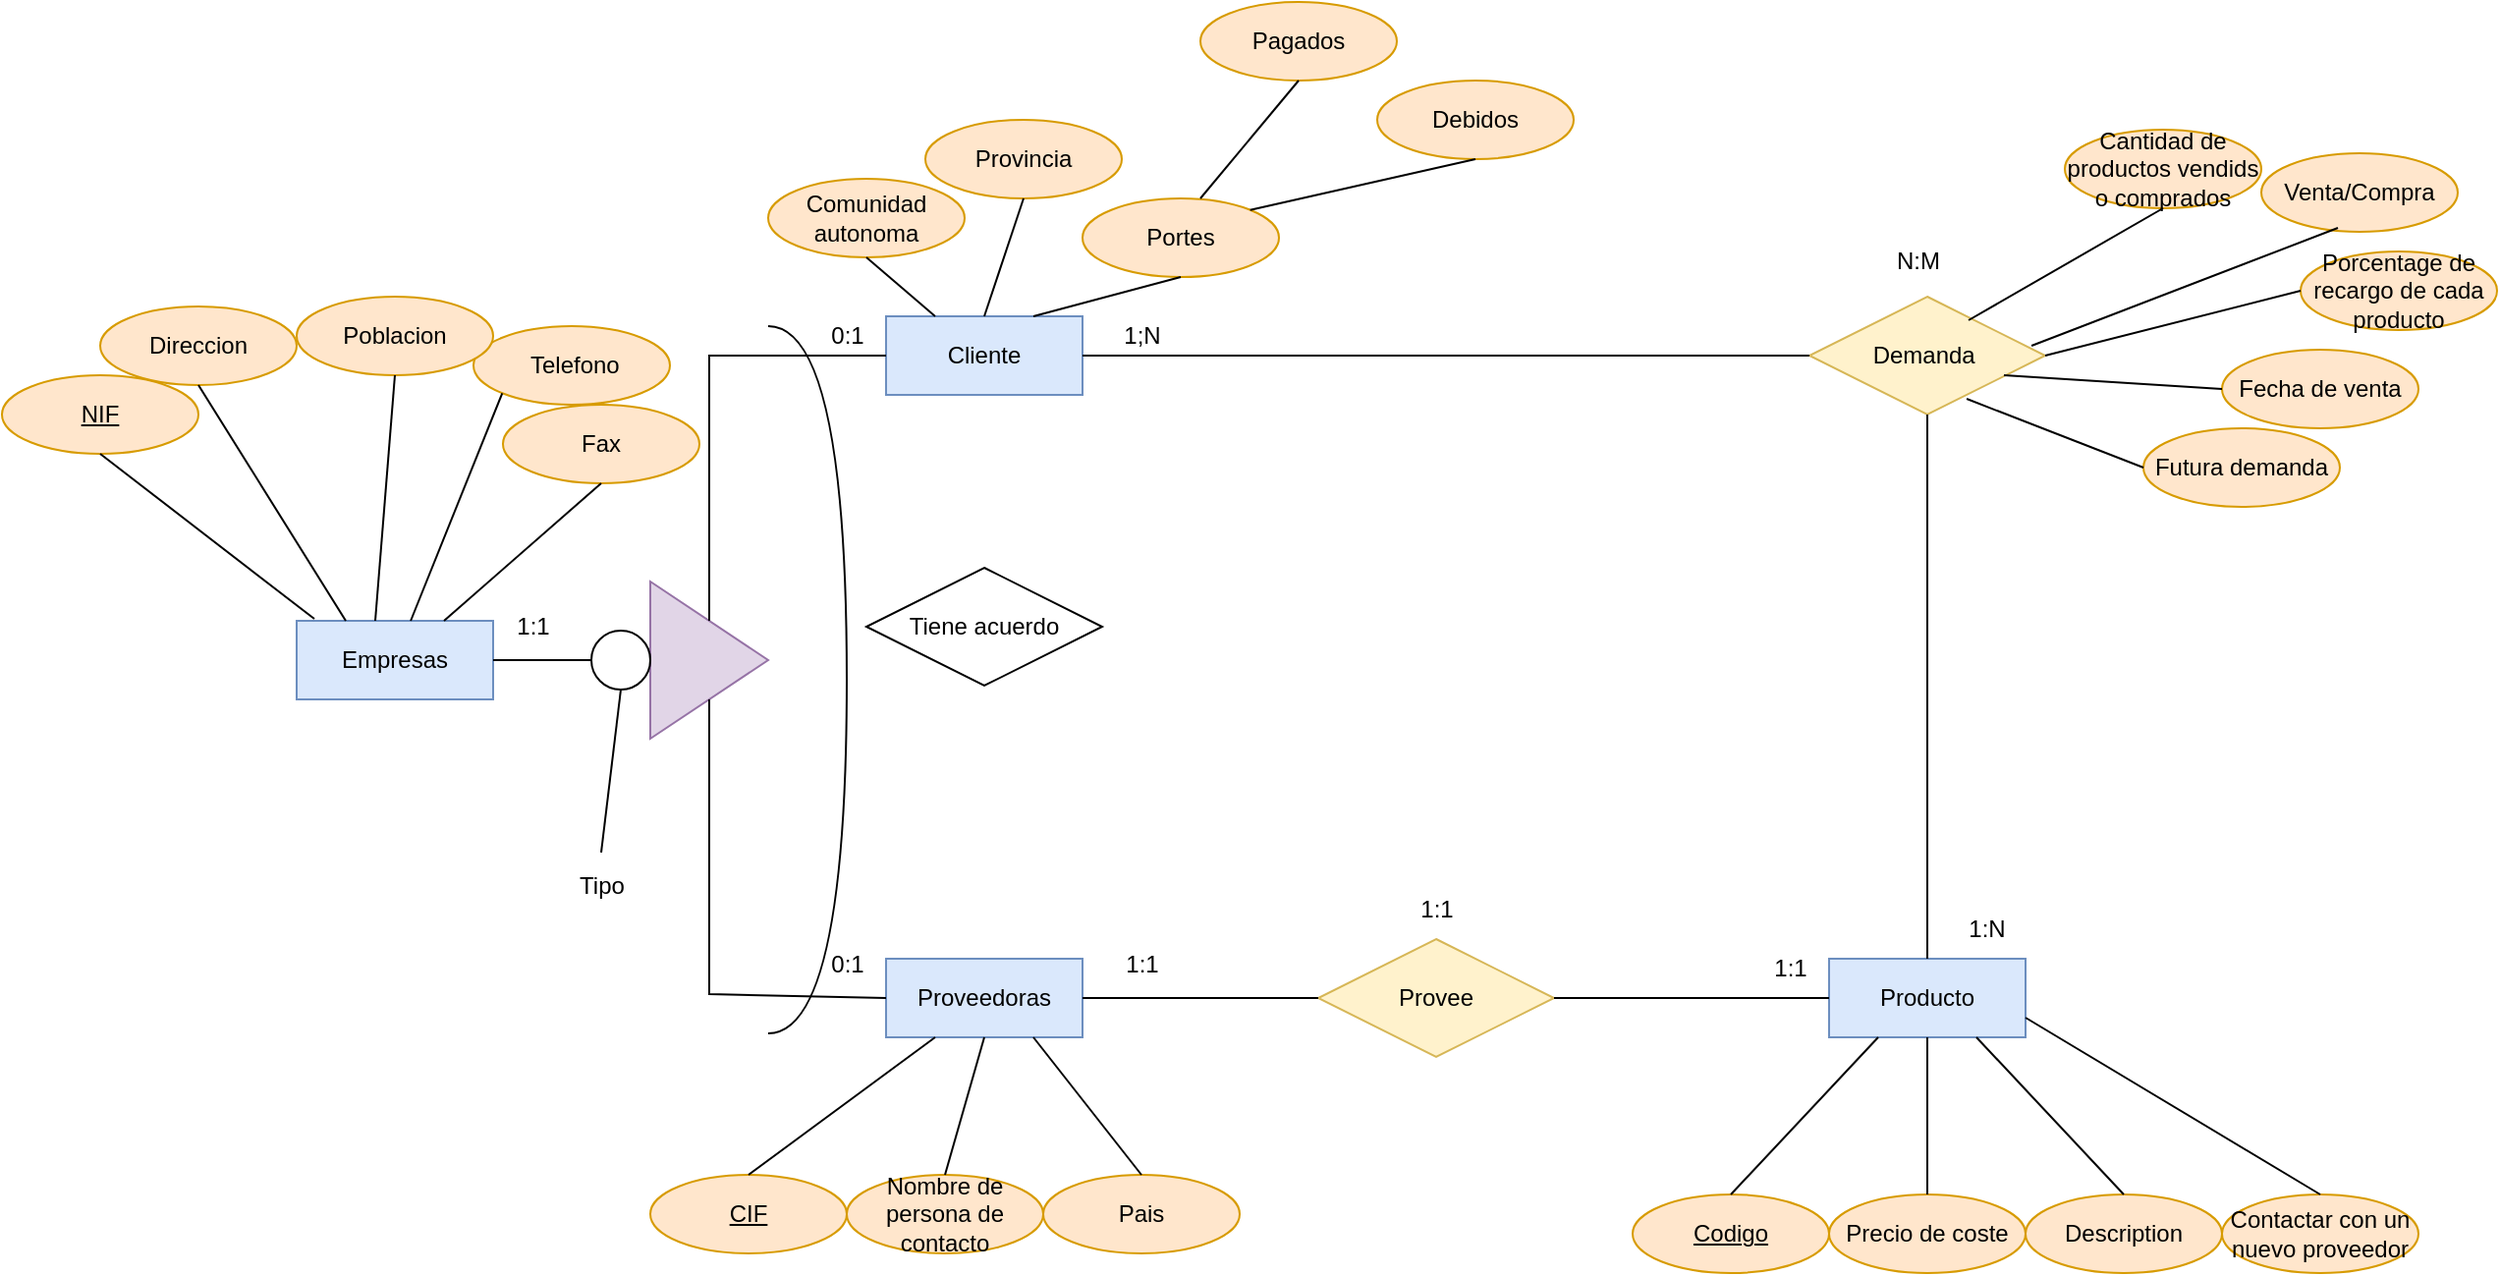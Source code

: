<mxfile version="22.0.4" type="github">
  <diagram name="Page-1" id="6XxhvuVYkJTTJ2l1wMOv">
    <mxGraphModel dx="1364" dy="811" grid="1" gridSize="10" guides="1" tooltips="1" connect="1" arrows="1" fold="1" page="1" pageScale="1" pageWidth="850" pageHeight="1100" math="0" shadow="0">
      <root>
        <mxCell id="0" />
        <mxCell id="1" parent="0" />
        <mxCell id="eszdHdopAfw8nN-wgMps-1" value="Empresas" style="whiteSpace=wrap;html=1;align=center;fillColor=#dae8fc;strokeColor=#6c8ebf;" vertex="1" parent="1">
          <mxGeometry x="160" y="450" width="100" height="40" as="geometry" />
        </mxCell>
        <mxCell id="eszdHdopAfw8nN-wgMps-2" value="Cliente" style="whiteSpace=wrap;html=1;align=center;fillColor=#dae8fc;strokeColor=#6c8ebf;" vertex="1" parent="1">
          <mxGeometry x="460" y="295" width="100" height="40" as="geometry" />
        </mxCell>
        <mxCell id="eszdHdopAfw8nN-wgMps-3" value="Proveedoras" style="whiteSpace=wrap;html=1;align=center;fillColor=#dae8fc;strokeColor=#6c8ebf;" vertex="1" parent="1">
          <mxGeometry x="460" y="622" width="100" height="40" as="geometry" />
        </mxCell>
        <mxCell id="eszdHdopAfw8nN-wgMps-4" value="" style="triangle;whiteSpace=wrap;html=1;fillColor=#e1d5e7;strokeColor=#9673a6;" vertex="1" parent="1">
          <mxGeometry x="340" y="430" width="60" height="80" as="geometry" />
        </mxCell>
        <mxCell id="eszdHdopAfw8nN-wgMps-5" value="" style="ellipse;whiteSpace=wrap;html=1;aspect=fixed;" vertex="1" parent="1">
          <mxGeometry x="310" y="455" width="30" height="30" as="geometry" />
        </mxCell>
        <mxCell id="eszdHdopAfw8nN-wgMps-6" value="" style="endArrow=none;html=1;rounded=0;entryX=0;entryY=0.5;entryDx=0;entryDy=0;exitX=0.5;exitY=0;exitDx=0;exitDy=0;" edge="1" parent="1" source="eszdHdopAfw8nN-wgMps-4" target="eszdHdopAfw8nN-wgMps-2">
          <mxGeometry width="50" height="50" relative="1" as="geometry">
            <mxPoint x="500" y="690" as="sourcePoint" />
            <mxPoint x="550" y="640" as="targetPoint" />
            <Array as="points">
              <mxPoint x="370" y="315" />
            </Array>
          </mxGeometry>
        </mxCell>
        <mxCell id="eszdHdopAfw8nN-wgMps-10" value="" style="endArrow=none;html=1;rounded=0;entryX=0.5;entryY=1;entryDx=0;entryDy=0;exitX=0;exitY=0.5;exitDx=0;exitDy=0;" edge="1" parent="1" source="eszdHdopAfw8nN-wgMps-3" target="eszdHdopAfw8nN-wgMps-4">
          <mxGeometry width="50" height="50" relative="1" as="geometry">
            <mxPoint x="500" y="690" as="sourcePoint" />
            <mxPoint x="550" y="640" as="targetPoint" />
            <Array as="points">
              <mxPoint x="370" y="640" />
            </Array>
          </mxGeometry>
        </mxCell>
        <mxCell id="eszdHdopAfw8nN-wgMps-11" value="" style="endArrow=none;html=1;rounded=0;entryX=1;entryY=0.5;entryDx=0;entryDy=0;exitX=0;exitY=0.5;exitDx=0;exitDy=0;" edge="1" parent="1" source="eszdHdopAfw8nN-wgMps-5" target="eszdHdopAfw8nN-wgMps-1">
          <mxGeometry width="50" height="50" relative="1" as="geometry">
            <mxPoint x="500" y="690" as="sourcePoint" />
            <mxPoint x="550" y="640" as="targetPoint" />
          </mxGeometry>
        </mxCell>
        <mxCell id="eszdHdopAfw8nN-wgMps-12" value="NIF" style="ellipse;whiteSpace=wrap;html=1;align=center;fontStyle=4;fillColor=#ffe6cc;strokeColor=#d79b00;" vertex="1" parent="1">
          <mxGeometry x="10" y="325" width="100" height="40" as="geometry" />
        </mxCell>
        <mxCell id="eszdHdopAfw8nN-wgMps-13" value="Direccion" style="ellipse;whiteSpace=wrap;html=1;align=center;fillColor=#ffe6cc;strokeColor=#d79b00;" vertex="1" parent="1">
          <mxGeometry x="60" y="290" width="100" height="40" as="geometry" />
        </mxCell>
        <mxCell id="eszdHdopAfw8nN-wgMps-14" value="Fax" style="ellipse;whiteSpace=wrap;html=1;align=center;fillColor=#ffe6cc;strokeColor=#d79b00;" vertex="1" parent="1">
          <mxGeometry x="265" y="340" width="100" height="40" as="geometry" />
        </mxCell>
        <mxCell id="eszdHdopAfw8nN-wgMps-15" value="&amp;nbsp;Telefono" style="ellipse;whiteSpace=wrap;html=1;align=center;fillColor=#ffe6cc;strokeColor=#d79b00;" vertex="1" parent="1">
          <mxGeometry x="250" y="300" width="100" height="40" as="geometry" />
        </mxCell>
        <mxCell id="eszdHdopAfw8nN-wgMps-16" value="Poblacion" style="ellipse;whiteSpace=wrap;html=1;align=center;fillColor=#ffe6cc;strokeColor=#d79b00;" vertex="1" parent="1">
          <mxGeometry x="160" y="285" width="100" height="40" as="geometry" />
        </mxCell>
        <mxCell id="eszdHdopAfw8nN-wgMps-18" value="" style="endArrow=none;html=1;rounded=0;exitX=0.09;exitY=-0.025;exitDx=0;exitDy=0;exitPerimeter=0;entryX=0.5;entryY=1;entryDx=0;entryDy=0;" edge="1" parent="1" source="eszdHdopAfw8nN-wgMps-1" target="eszdHdopAfw8nN-wgMps-12">
          <mxGeometry width="50" height="50" relative="1" as="geometry">
            <mxPoint x="540" y="600" as="sourcePoint" />
            <mxPoint x="30" y="430" as="targetPoint" />
          </mxGeometry>
        </mxCell>
        <mxCell id="eszdHdopAfw8nN-wgMps-19" value="" style="endArrow=none;html=1;rounded=0;entryX=0.5;entryY=1;entryDx=0;entryDy=0;exitX=0.25;exitY=0;exitDx=0;exitDy=0;" edge="1" parent="1" source="eszdHdopAfw8nN-wgMps-1" target="eszdHdopAfw8nN-wgMps-13">
          <mxGeometry width="50" height="50" relative="1" as="geometry">
            <mxPoint x="540" y="600" as="sourcePoint" />
            <mxPoint x="590" y="550" as="targetPoint" />
          </mxGeometry>
        </mxCell>
        <mxCell id="eszdHdopAfw8nN-wgMps-23" value="" style="endArrow=none;html=1;rounded=0;entryX=0.5;entryY=1;entryDx=0;entryDy=0;exitX=0.5;exitY=-0.067;exitDx=0;exitDy=0;exitPerimeter=0;" edge="1" parent="1" source="eszdHdopAfw8nN-wgMps-24" target="eszdHdopAfw8nN-wgMps-5">
          <mxGeometry width="50" height="50" relative="1" as="geometry">
            <mxPoint x="540" y="600" as="sourcePoint" />
            <mxPoint x="590" y="550" as="targetPoint" />
          </mxGeometry>
        </mxCell>
        <mxCell id="eszdHdopAfw8nN-wgMps-24" value="Tipo" style="text;html=1;align=center;verticalAlign=middle;resizable=0;points=[];autosize=1;strokeColor=none;fillColor=none;" vertex="1" parent="1">
          <mxGeometry x="290" y="570" width="50" height="30" as="geometry" />
        </mxCell>
        <mxCell id="eszdHdopAfw8nN-wgMps-25" value="" style="shape=requiredInterface;html=1;verticalLabelPosition=bottom;sketch=0;" vertex="1" parent="1">
          <mxGeometry x="400" y="300" width="40" height="360" as="geometry" />
        </mxCell>
        <mxCell id="eszdHdopAfw8nN-wgMps-28" value="" style="endArrow=none;html=1;rounded=0;entryX=0.5;entryY=1;entryDx=0;entryDy=0;" edge="1" parent="1" target="eszdHdopAfw8nN-wgMps-16">
          <mxGeometry width="50" height="50" relative="1" as="geometry">
            <mxPoint x="200" y="450" as="sourcePoint" />
            <mxPoint x="590" y="550" as="targetPoint" />
          </mxGeometry>
        </mxCell>
        <mxCell id="eszdHdopAfw8nN-wgMps-29" value="" style="endArrow=none;html=1;rounded=0;entryX=0;entryY=1;entryDx=0;entryDy=0;" edge="1" parent="1" source="eszdHdopAfw8nN-wgMps-1" target="eszdHdopAfw8nN-wgMps-15">
          <mxGeometry width="50" height="50" relative="1" as="geometry">
            <mxPoint x="540" y="600" as="sourcePoint" />
            <mxPoint x="590" y="550" as="targetPoint" />
          </mxGeometry>
        </mxCell>
        <mxCell id="eszdHdopAfw8nN-wgMps-30" value="" style="endArrow=none;html=1;rounded=0;entryX=0.5;entryY=1;entryDx=0;entryDy=0;exitX=0.75;exitY=0;exitDx=0;exitDy=0;" edge="1" parent="1" source="eszdHdopAfw8nN-wgMps-1" target="eszdHdopAfw8nN-wgMps-14">
          <mxGeometry width="50" height="50" relative="1" as="geometry">
            <mxPoint x="540" y="600" as="sourcePoint" />
            <mxPoint x="590" y="550" as="targetPoint" />
          </mxGeometry>
        </mxCell>
        <mxCell id="eszdHdopAfw8nN-wgMps-32" value="Provincia" style="ellipse;whiteSpace=wrap;html=1;align=center;fillColor=#ffe6cc;strokeColor=#d79b00;" vertex="1" parent="1">
          <mxGeometry x="480" y="195" width="100" height="40" as="geometry" />
        </mxCell>
        <mxCell id="eszdHdopAfw8nN-wgMps-33" value="Comunidad&lt;br&gt;autonoma" style="ellipse;whiteSpace=wrap;html=1;align=center;fillColor=#ffe6cc;strokeColor=#d79b00;" vertex="1" parent="1">
          <mxGeometry x="400" y="225" width="100" height="40" as="geometry" />
        </mxCell>
        <mxCell id="eszdHdopAfw8nN-wgMps-34" value="Portes" style="ellipse;whiteSpace=wrap;html=1;align=center;fillColor=#ffe6cc;strokeColor=#d79b00;" vertex="1" parent="1">
          <mxGeometry x="560" y="235" width="100" height="40" as="geometry" />
        </mxCell>
        <mxCell id="eszdHdopAfw8nN-wgMps-35" value="" style="endArrow=none;html=1;rounded=0;entryX=0.5;entryY=1;entryDx=0;entryDy=0;exitX=0.25;exitY=0;exitDx=0;exitDy=0;" edge="1" parent="1" source="eszdHdopAfw8nN-wgMps-2" target="eszdHdopAfw8nN-wgMps-33">
          <mxGeometry width="50" height="50" relative="1" as="geometry">
            <mxPoint x="400" y="435" as="sourcePoint" />
            <mxPoint x="450" y="385" as="targetPoint" />
          </mxGeometry>
        </mxCell>
        <mxCell id="eszdHdopAfw8nN-wgMps-36" value="" style="endArrow=none;html=1;rounded=0;entryX=0.5;entryY=1;entryDx=0;entryDy=0;exitX=0.5;exitY=0;exitDx=0;exitDy=0;" edge="1" parent="1" source="eszdHdopAfw8nN-wgMps-2" target="eszdHdopAfw8nN-wgMps-32">
          <mxGeometry width="50" height="50" relative="1" as="geometry">
            <mxPoint x="400" y="435" as="sourcePoint" />
            <mxPoint x="450" y="385" as="targetPoint" />
          </mxGeometry>
        </mxCell>
        <mxCell id="eszdHdopAfw8nN-wgMps-37" value="" style="endArrow=none;html=1;rounded=0;entryX=0.5;entryY=1;entryDx=0;entryDy=0;exitX=0.75;exitY=0;exitDx=0;exitDy=0;" edge="1" parent="1" source="eszdHdopAfw8nN-wgMps-2" target="eszdHdopAfw8nN-wgMps-34">
          <mxGeometry width="50" height="50" relative="1" as="geometry">
            <mxPoint x="400" y="435" as="sourcePoint" />
            <mxPoint x="450" y="385" as="targetPoint" />
          </mxGeometry>
        </mxCell>
        <mxCell id="eszdHdopAfw8nN-wgMps-38" value="Debidos" style="ellipse;whiteSpace=wrap;html=1;align=center;fillColor=#ffe6cc;strokeColor=#d79b00;" vertex="1" parent="1">
          <mxGeometry x="710" y="175" width="100" height="40" as="geometry" />
        </mxCell>
        <mxCell id="eszdHdopAfw8nN-wgMps-39" value="Pagados" style="ellipse;whiteSpace=wrap;html=1;align=center;fillColor=#ffe6cc;strokeColor=#d79b00;" vertex="1" parent="1">
          <mxGeometry x="620" y="135" width="100" height="40" as="geometry" />
        </mxCell>
        <mxCell id="eszdHdopAfw8nN-wgMps-40" value="" style="endArrow=none;html=1;rounded=0;entryX=0.5;entryY=1;entryDx=0;entryDy=0;" edge="1" parent="1" target="eszdHdopAfw8nN-wgMps-39">
          <mxGeometry width="50" height="50" relative="1" as="geometry">
            <mxPoint x="620" y="235" as="sourcePoint" />
            <mxPoint x="450" y="385" as="targetPoint" />
          </mxGeometry>
        </mxCell>
        <mxCell id="eszdHdopAfw8nN-wgMps-41" value="" style="endArrow=none;html=1;rounded=0;entryX=0.5;entryY=1;entryDx=0;entryDy=0;exitX=1;exitY=0;exitDx=0;exitDy=0;" edge="1" parent="1" source="eszdHdopAfw8nN-wgMps-34" target="eszdHdopAfw8nN-wgMps-38">
          <mxGeometry width="50" height="50" relative="1" as="geometry">
            <mxPoint x="400" y="435" as="sourcePoint" />
            <mxPoint x="450" y="385" as="targetPoint" />
          </mxGeometry>
        </mxCell>
        <mxCell id="eszdHdopAfw8nN-wgMps-42" value="Pais" style="ellipse;whiteSpace=wrap;html=1;align=center;fillColor=#ffe6cc;strokeColor=#d79b00;" vertex="1" parent="1">
          <mxGeometry x="540" y="732" width="100" height="40" as="geometry" />
        </mxCell>
        <mxCell id="eszdHdopAfw8nN-wgMps-44" value="Nombre de persona de contacto" style="ellipse;whiteSpace=wrap;html=1;align=center;fillColor=#ffe6cc;strokeColor=#d79b00;" vertex="1" parent="1">
          <mxGeometry x="440" y="732" width="100" height="40" as="geometry" />
        </mxCell>
        <mxCell id="eszdHdopAfw8nN-wgMps-45" value="CIF" style="ellipse;whiteSpace=wrap;html=1;align=center;fontStyle=4;fillColor=#ffe6cc;strokeColor=#d79b00;" vertex="1" parent="1">
          <mxGeometry x="340" y="732" width="100" height="40" as="geometry" />
        </mxCell>
        <mxCell id="eszdHdopAfw8nN-wgMps-47" value="" style="endArrow=none;html=1;rounded=0;exitX=0.5;exitY=0;exitDx=0;exitDy=0;entryX=0.25;entryY=1;entryDx=0;entryDy=0;" edge="1" parent="1" target="eszdHdopAfw8nN-wgMps-3">
          <mxGeometry width="50" height="50" relative="1" as="geometry">
            <mxPoint x="390" y="732" as="sourcePoint" />
            <mxPoint x="450" y="552" as="targetPoint" />
          </mxGeometry>
        </mxCell>
        <mxCell id="eszdHdopAfw8nN-wgMps-48" value="" style="endArrow=none;html=1;rounded=0;entryX=0.5;entryY=1;entryDx=0;entryDy=0;exitX=0.5;exitY=0;exitDx=0;exitDy=0;" edge="1" parent="1" source="eszdHdopAfw8nN-wgMps-44" target="eszdHdopAfw8nN-wgMps-3">
          <mxGeometry width="50" height="50" relative="1" as="geometry">
            <mxPoint x="400" y="602" as="sourcePoint" />
            <mxPoint x="450" y="552" as="targetPoint" />
          </mxGeometry>
        </mxCell>
        <mxCell id="eszdHdopAfw8nN-wgMps-49" value="" style="endArrow=none;html=1;rounded=0;entryX=0.75;entryY=1;entryDx=0;entryDy=0;exitX=0.5;exitY=0;exitDx=0;exitDy=0;" edge="1" parent="1" source="eszdHdopAfw8nN-wgMps-42" target="eszdHdopAfw8nN-wgMps-3">
          <mxGeometry width="50" height="50" relative="1" as="geometry">
            <mxPoint x="400" y="602" as="sourcePoint" />
            <mxPoint x="450" y="552" as="targetPoint" />
          </mxGeometry>
        </mxCell>
        <mxCell id="eszdHdopAfw8nN-wgMps-50" value="Producto" style="whiteSpace=wrap;html=1;align=center;fillColor=#dae8fc;strokeColor=#6c8ebf;" vertex="1" parent="1">
          <mxGeometry x="940" y="622" width="100" height="40" as="geometry" />
        </mxCell>
        <mxCell id="eszdHdopAfw8nN-wgMps-51" value="Provee" style="shape=rhombus;perimeter=rhombusPerimeter;whiteSpace=wrap;html=1;align=center;fillColor=#fff2cc;strokeColor=#d6b656;" vertex="1" parent="1">
          <mxGeometry x="680" y="612" width="120" height="60" as="geometry" />
        </mxCell>
        <mxCell id="eszdHdopAfw8nN-wgMps-52" value="" style="endArrow=none;html=1;rounded=0;exitX=1;exitY=0.5;exitDx=0;exitDy=0;entryX=0;entryY=0.5;entryDx=0;entryDy=0;" edge="1" parent="1" source="eszdHdopAfw8nN-wgMps-3" target="eszdHdopAfw8nN-wgMps-51">
          <mxGeometry width="50" height="50" relative="1" as="geometry">
            <mxPoint x="400" y="722" as="sourcePoint" />
            <mxPoint x="670" y="622" as="targetPoint" />
          </mxGeometry>
        </mxCell>
        <mxCell id="eszdHdopAfw8nN-wgMps-54" value="Codigo" style="ellipse;whiteSpace=wrap;html=1;align=center;fontStyle=4;fillColor=#ffe6cc;strokeColor=#d79b00;" vertex="1" parent="1">
          <mxGeometry x="840" y="742" width="100" height="40" as="geometry" />
        </mxCell>
        <mxCell id="eszdHdopAfw8nN-wgMps-55" value="Description" style="ellipse;whiteSpace=wrap;html=1;align=center;fillColor=#ffe6cc;strokeColor=#d79b00;" vertex="1" parent="1">
          <mxGeometry x="1040" y="742" width="100" height="40" as="geometry" />
        </mxCell>
        <mxCell id="eszdHdopAfw8nN-wgMps-56" value="Precio de coste" style="ellipse;whiteSpace=wrap;html=1;align=center;fillColor=#ffe6cc;strokeColor=#d79b00;" vertex="1" parent="1">
          <mxGeometry x="940" y="742" width="100" height="40" as="geometry" />
        </mxCell>
        <mxCell id="eszdHdopAfw8nN-wgMps-57" value="" style="endArrow=none;html=1;rounded=0;entryX=0.25;entryY=1;entryDx=0;entryDy=0;exitX=0.5;exitY=0;exitDx=0;exitDy=0;" edge="1" parent="1" source="eszdHdopAfw8nN-wgMps-54" target="eszdHdopAfw8nN-wgMps-50">
          <mxGeometry width="50" height="50" relative="1" as="geometry">
            <mxPoint x="400" y="722" as="sourcePoint" />
            <mxPoint x="450" y="672" as="targetPoint" />
          </mxGeometry>
        </mxCell>
        <mxCell id="eszdHdopAfw8nN-wgMps-58" value="" style="endArrow=none;html=1;rounded=0;entryX=0.5;entryY=1;entryDx=0;entryDy=0;exitX=0.5;exitY=0;exitDx=0;exitDy=0;" edge="1" parent="1" source="eszdHdopAfw8nN-wgMps-56" target="eszdHdopAfw8nN-wgMps-50">
          <mxGeometry width="50" height="50" relative="1" as="geometry">
            <mxPoint x="400" y="722" as="sourcePoint" />
            <mxPoint x="450" y="672" as="targetPoint" />
          </mxGeometry>
        </mxCell>
        <mxCell id="eszdHdopAfw8nN-wgMps-59" value="" style="endArrow=none;html=1;rounded=0;exitX=0.5;exitY=0;exitDx=0;exitDy=0;entryX=0.75;entryY=1;entryDx=0;entryDy=0;" edge="1" parent="1" source="eszdHdopAfw8nN-wgMps-55" target="eszdHdopAfw8nN-wgMps-50">
          <mxGeometry width="50" height="50" relative="1" as="geometry">
            <mxPoint x="400" y="722" as="sourcePoint" />
            <mxPoint x="780" y="882" as="targetPoint" />
          </mxGeometry>
        </mxCell>
        <mxCell id="eszdHdopAfw8nN-wgMps-60" value="1:1" style="text;html=1;align=center;verticalAlign=middle;resizable=0;points=[];autosize=1;strokeColor=none;fillColor=none;" vertex="1" parent="1">
          <mxGeometry x="900" y="612" width="40" height="30" as="geometry" />
        </mxCell>
        <mxCell id="eszdHdopAfw8nN-wgMps-62" value="1:1" style="text;html=1;align=center;verticalAlign=middle;resizable=0;points=[];autosize=1;strokeColor=none;fillColor=none;" vertex="1" parent="1">
          <mxGeometry x="570" y="610" width="40" height="30" as="geometry" />
        </mxCell>
        <mxCell id="eszdHdopAfw8nN-wgMps-63" value="" style="endArrow=none;html=1;rounded=0;entryX=1;entryY=0.5;entryDx=0;entryDy=0;exitX=0;exitY=0.5;exitDx=0;exitDy=0;" edge="1" parent="1" source="eszdHdopAfw8nN-wgMps-50" target="eszdHdopAfw8nN-wgMps-51">
          <mxGeometry width="50" height="50" relative="1" as="geometry">
            <mxPoint x="400" y="722" as="sourcePoint" />
            <mxPoint x="450" y="672" as="targetPoint" />
          </mxGeometry>
        </mxCell>
        <mxCell id="eszdHdopAfw8nN-wgMps-67" value="1:1" style="text;html=1;align=center;verticalAlign=middle;resizable=0;points=[];autosize=1;strokeColor=none;fillColor=none;" vertex="1" parent="1">
          <mxGeometry x="720" y="582" width="40" height="30" as="geometry" />
        </mxCell>
        <mxCell id="eszdHdopAfw8nN-wgMps-68" value="Futura demanda" style="ellipse;whiteSpace=wrap;html=1;align=center;fillColor=#ffe6cc;strokeColor=#d79b00;" vertex="1" parent="1">
          <mxGeometry x="1100" y="352" width="100" height="40" as="geometry" />
        </mxCell>
        <mxCell id="eszdHdopAfw8nN-wgMps-72" value="Porcentage de recargo de cada producto" style="ellipse;whiteSpace=wrap;html=1;align=center;fillColor=#ffe6cc;strokeColor=#d79b00;" vertex="1" parent="1">
          <mxGeometry x="1180" y="262" width="100" height="40" as="geometry" />
        </mxCell>
        <mxCell id="eszdHdopAfw8nN-wgMps-76" value="Venta/Compra" style="ellipse;whiteSpace=wrap;html=1;align=center;fillColor=#ffe6cc;strokeColor=#d79b00;" vertex="1" parent="1">
          <mxGeometry x="1160" y="212" width="100" height="40" as="geometry" />
        </mxCell>
        <mxCell id="eszdHdopAfw8nN-wgMps-79" value="Fecha de venta" style="ellipse;whiteSpace=wrap;html=1;align=center;fillColor=#ffe6cc;strokeColor=#d79b00;" vertex="1" parent="1">
          <mxGeometry x="1140" y="312" width="100" height="40" as="geometry" />
        </mxCell>
        <mxCell id="eszdHdopAfw8nN-wgMps-80" value="Cantidad de productos vendids o comprados" style="ellipse;whiteSpace=wrap;html=1;align=center;fillColor=#ffe6cc;strokeColor=#d79b00;" vertex="1" parent="1">
          <mxGeometry x="1060" y="200" width="100" height="40" as="geometry" />
        </mxCell>
        <mxCell id="eszdHdopAfw8nN-wgMps-85" value="Contactar con un nuevo proveedor" style="ellipse;whiteSpace=wrap;html=1;align=center;fillColor=#ffe6cc;strokeColor=#d79b00;" vertex="1" parent="1">
          <mxGeometry x="1140" y="742" width="100" height="40" as="geometry" />
        </mxCell>
        <mxCell id="eszdHdopAfw8nN-wgMps-86" value="" style="endArrow=none;html=1;rounded=0;entryX=0.5;entryY=0;entryDx=0;entryDy=0;exitX=1;exitY=0.75;exitDx=0;exitDy=0;" edge="1" parent="1" source="eszdHdopAfw8nN-wgMps-50" target="eszdHdopAfw8nN-wgMps-85">
          <mxGeometry width="50" height="50" relative="1" as="geometry">
            <mxPoint x="820" y="682" as="sourcePoint" />
            <mxPoint x="870" y="632" as="targetPoint" />
          </mxGeometry>
        </mxCell>
        <mxCell id="eszdHdopAfw8nN-wgMps-90" value="Demanda&amp;nbsp;" style="shape=rhombus;perimeter=rhombusPerimeter;whiteSpace=wrap;html=1;align=center;fillColor=#fff2cc;strokeColor=#d6b656;" vertex="1" parent="1">
          <mxGeometry x="930" y="285" width="120" height="60" as="geometry" />
        </mxCell>
        <mxCell id="eszdHdopAfw8nN-wgMps-91" value="" style="endArrow=none;html=1;rounded=0;entryX=1;entryY=0.5;entryDx=0;entryDy=0;exitX=0;exitY=0.5;exitDx=0;exitDy=0;" edge="1" parent="1" source="eszdHdopAfw8nN-wgMps-90" target="eszdHdopAfw8nN-wgMps-2">
          <mxGeometry width="50" height="50" relative="1" as="geometry">
            <mxPoint x="680" y="470" as="sourcePoint" />
            <mxPoint x="730" y="420" as="targetPoint" />
          </mxGeometry>
        </mxCell>
        <mxCell id="eszdHdopAfw8nN-wgMps-94" value="" style="endArrow=none;html=1;rounded=0;entryX=0.5;entryY=1;entryDx=0;entryDy=0;exitX=0.675;exitY=0.2;exitDx=0;exitDy=0;exitPerimeter=0;" edge="1" parent="1" source="eszdHdopAfw8nN-wgMps-90" target="eszdHdopAfw8nN-wgMps-80">
          <mxGeometry width="50" height="50" relative="1" as="geometry">
            <mxPoint x="740" y="470" as="sourcePoint" />
            <mxPoint x="790" y="420" as="targetPoint" />
          </mxGeometry>
        </mxCell>
        <mxCell id="eszdHdopAfw8nN-wgMps-95" value="" style="endArrow=none;html=1;rounded=0;exitX=0.825;exitY=0.667;exitDx=0;exitDy=0;entryX=0;entryY=0.5;entryDx=0;entryDy=0;exitPerimeter=0;" edge="1" parent="1" source="eszdHdopAfw8nN-wgMps-90" target="eszdHdopAfw8nN-wgMps-79">
          <mxGeometry width="50" height="50" relative="1" as="geometry">
            <mxPoint x="1570" y="75" as="sourcePoint" />
            <mxPoint x="1350" y="165" as="targetPoint" />
          </mxGeometry>
        </mxCell>
        <mxCell id="eszdHdopAfw8nN-wgMps-96" value="" style="endArrow=none;html=1;rounded=0;exitX=0.942;exitY=0.417;exitDx=0;exitDy=0;exitPerimeter=0;entryX=0.39;entryY=0.95;entryDx=0;entryDy=0;entryPerimeter=0;" edge="1" parent="1" source="eszdHdopAfw8nN-wgMps-90" target="eszdHdopAfw8nN-wgMps-76">
          <mxGeometry width="50" height="50" relative="1" as="geometry">
            <mxPoint x="740" y="470" as="sourcePoint" />
            <mxPoint x="770" y="440" as="targetPoint" />
          </mxGeometry>
        </mxCell>
        <mxCell id="eszdHdopAfw8nN-wgMps-97" value="1:N" style="text;html=1;align=center;verticalAlign=middle;resizable=0;points=[];autosize=1;strokeColor=none;fillColor=none;" vertex="1" parent="1">
          <mxGeometry x="1000" y="592" width="40" height="30" as="geometry" />
        </mxCell>
        <mxCell id="eszdHdopAfw8nN-wgMps-98" value="1;N" style="text;html=1;align=center;verticalAlign=middle;resizable=0;points=[];autosize=1;strokeColor=none;fillColor=none;" vertex="1" parent="1">
          <mxGeometry x="570" y="290" width="40" height="30" as="geometry" />
        </mxCell>
        <mxCell id="eszdHdopAfw8nN-wgMps-99" value="N:M" style="text;html=1;align=center;verticalAlign=middle;resizable=0;points=[];autosize=1;strokeColor=none;fillColor=none;" vertex="1" parent="1">
          <mxGeometry x="960" y="252" width="50" height="30" as="geometry" />
        </mxCell>
        <mxCell id="eszdHdopAfw8nN-wgMps-100" value="" style="endArrow=none;html=1;rounded=0;entryX=1;entryY=0.5;entryDx=0;entryDy=0;exitX=0;exitY=0.5;exitDx=0;exitDy=0;" edge="1" parent="1" source="eszdHdopAfw8nN-wgMps-72" target="eszdHdopAfw8nN-wgMps-90">
          <mxGeometry width="50" height="50" relative="1" as="geometry">
            <mxPoint x="740" y="470" as="sourcePoint" />
            <mxPoint x="790" y="420" as="targetPoint" />
          </mxGeometry>
        </mxCell>
        <mxCell id="eszdHdopAfw8nN-wgMps-101" value="" style="endArrow=none;html=1;rounded=0;entryX=0;entryY=0.5;entryDx=0;entryDy=0;exitX=0.667;exitY=0.867;exitDx=0;exitDy=0;exitPerimeter=0;" edge="1" parent="1" source="eszdHdopAfw8nN-wgMps-90" target="eszdHdopAfw8nN-wgMps-68">
          <mxGeometry width="50" height="50" relative="1" as="geometry">
            <mxPoint x="590" y="520" as="sourcePoint" />
            <mxPoint x="640" y="550" as="targetPoint" />
          </mxGeometry>
        </mxCell>
        <mxCell id="eszdHdopAfw8nN-wgMps-102" value="1:1" style="text;html=1;align=center;verticalAlign=middle;resizable=0;points=[];autosize=1;strokeColor=none;fillColor=none;" vertex="1" parent="1">
          <mxGeometry x="260" y="438" width="40" height="30" as="geometry" />
        </mxCell>
        <mxCell id="eszdHdopAfw8nN-wgMps-103" value="0:1" style="text;html=1;align=center;verticalAlign=middle;resizable=0;points=[];autosize=1;strokeColor=none;fillColor=none;" vertex="1" parent="1">
          <mxGeometry x="420" y="610" width="40" height="30" as="geometry" />
        </mxCell>
        <mxCell id="eszdHdopAfw8nN-wgMps-104" value="0:1" style="text;html=1;align=center;verticalAlign=middle;resizable=0;points=[];autosize=1;strokeColor=none;fillColor=none;" vertex="1" parent="1">
          <mxGeometry x="420" y="290" width="40" height="30" as="geometry" />
        </mxCell>
        <mxCell id="eszdHdopAfw8nN-wgMps-107" value="" style="endArrow=none;html=1;rounded=0;entryX=0.5;entryY=1;entryDx=0;entryDy=0;exitX=0.5;exitY=0;exitDx=0;exitDy=0;" edge="1" parent="1" source="eszdHdopAfw8nN-wgMps-50" target="eszdHdopAfw8nN-wgMps-90">
          <mxGeometry width="50" height="50" relative="1" as="geometry">
            <mxPoint x="940" y="470" as="sourcePoint" />
            <mxPoint x="980" y="360" as="targetPoint" />
          </mxGeometry>
        </mxCell>
        <mxCell id="eszdHdopAfw8nN-wgMps-109" value="Tiene acuerdo" style="shape=rhombus;perimeter=rhombusPerimeter;whiteSpace=wrap;html=1;align=center;" vertex="1" parent="1">
          <mxGeometry x="450" y="423" width="120" height="60" as="geometry" />
        </mxCell>
      </root>
    </mxGraphModel>
  </diagram>
</mxfile>
